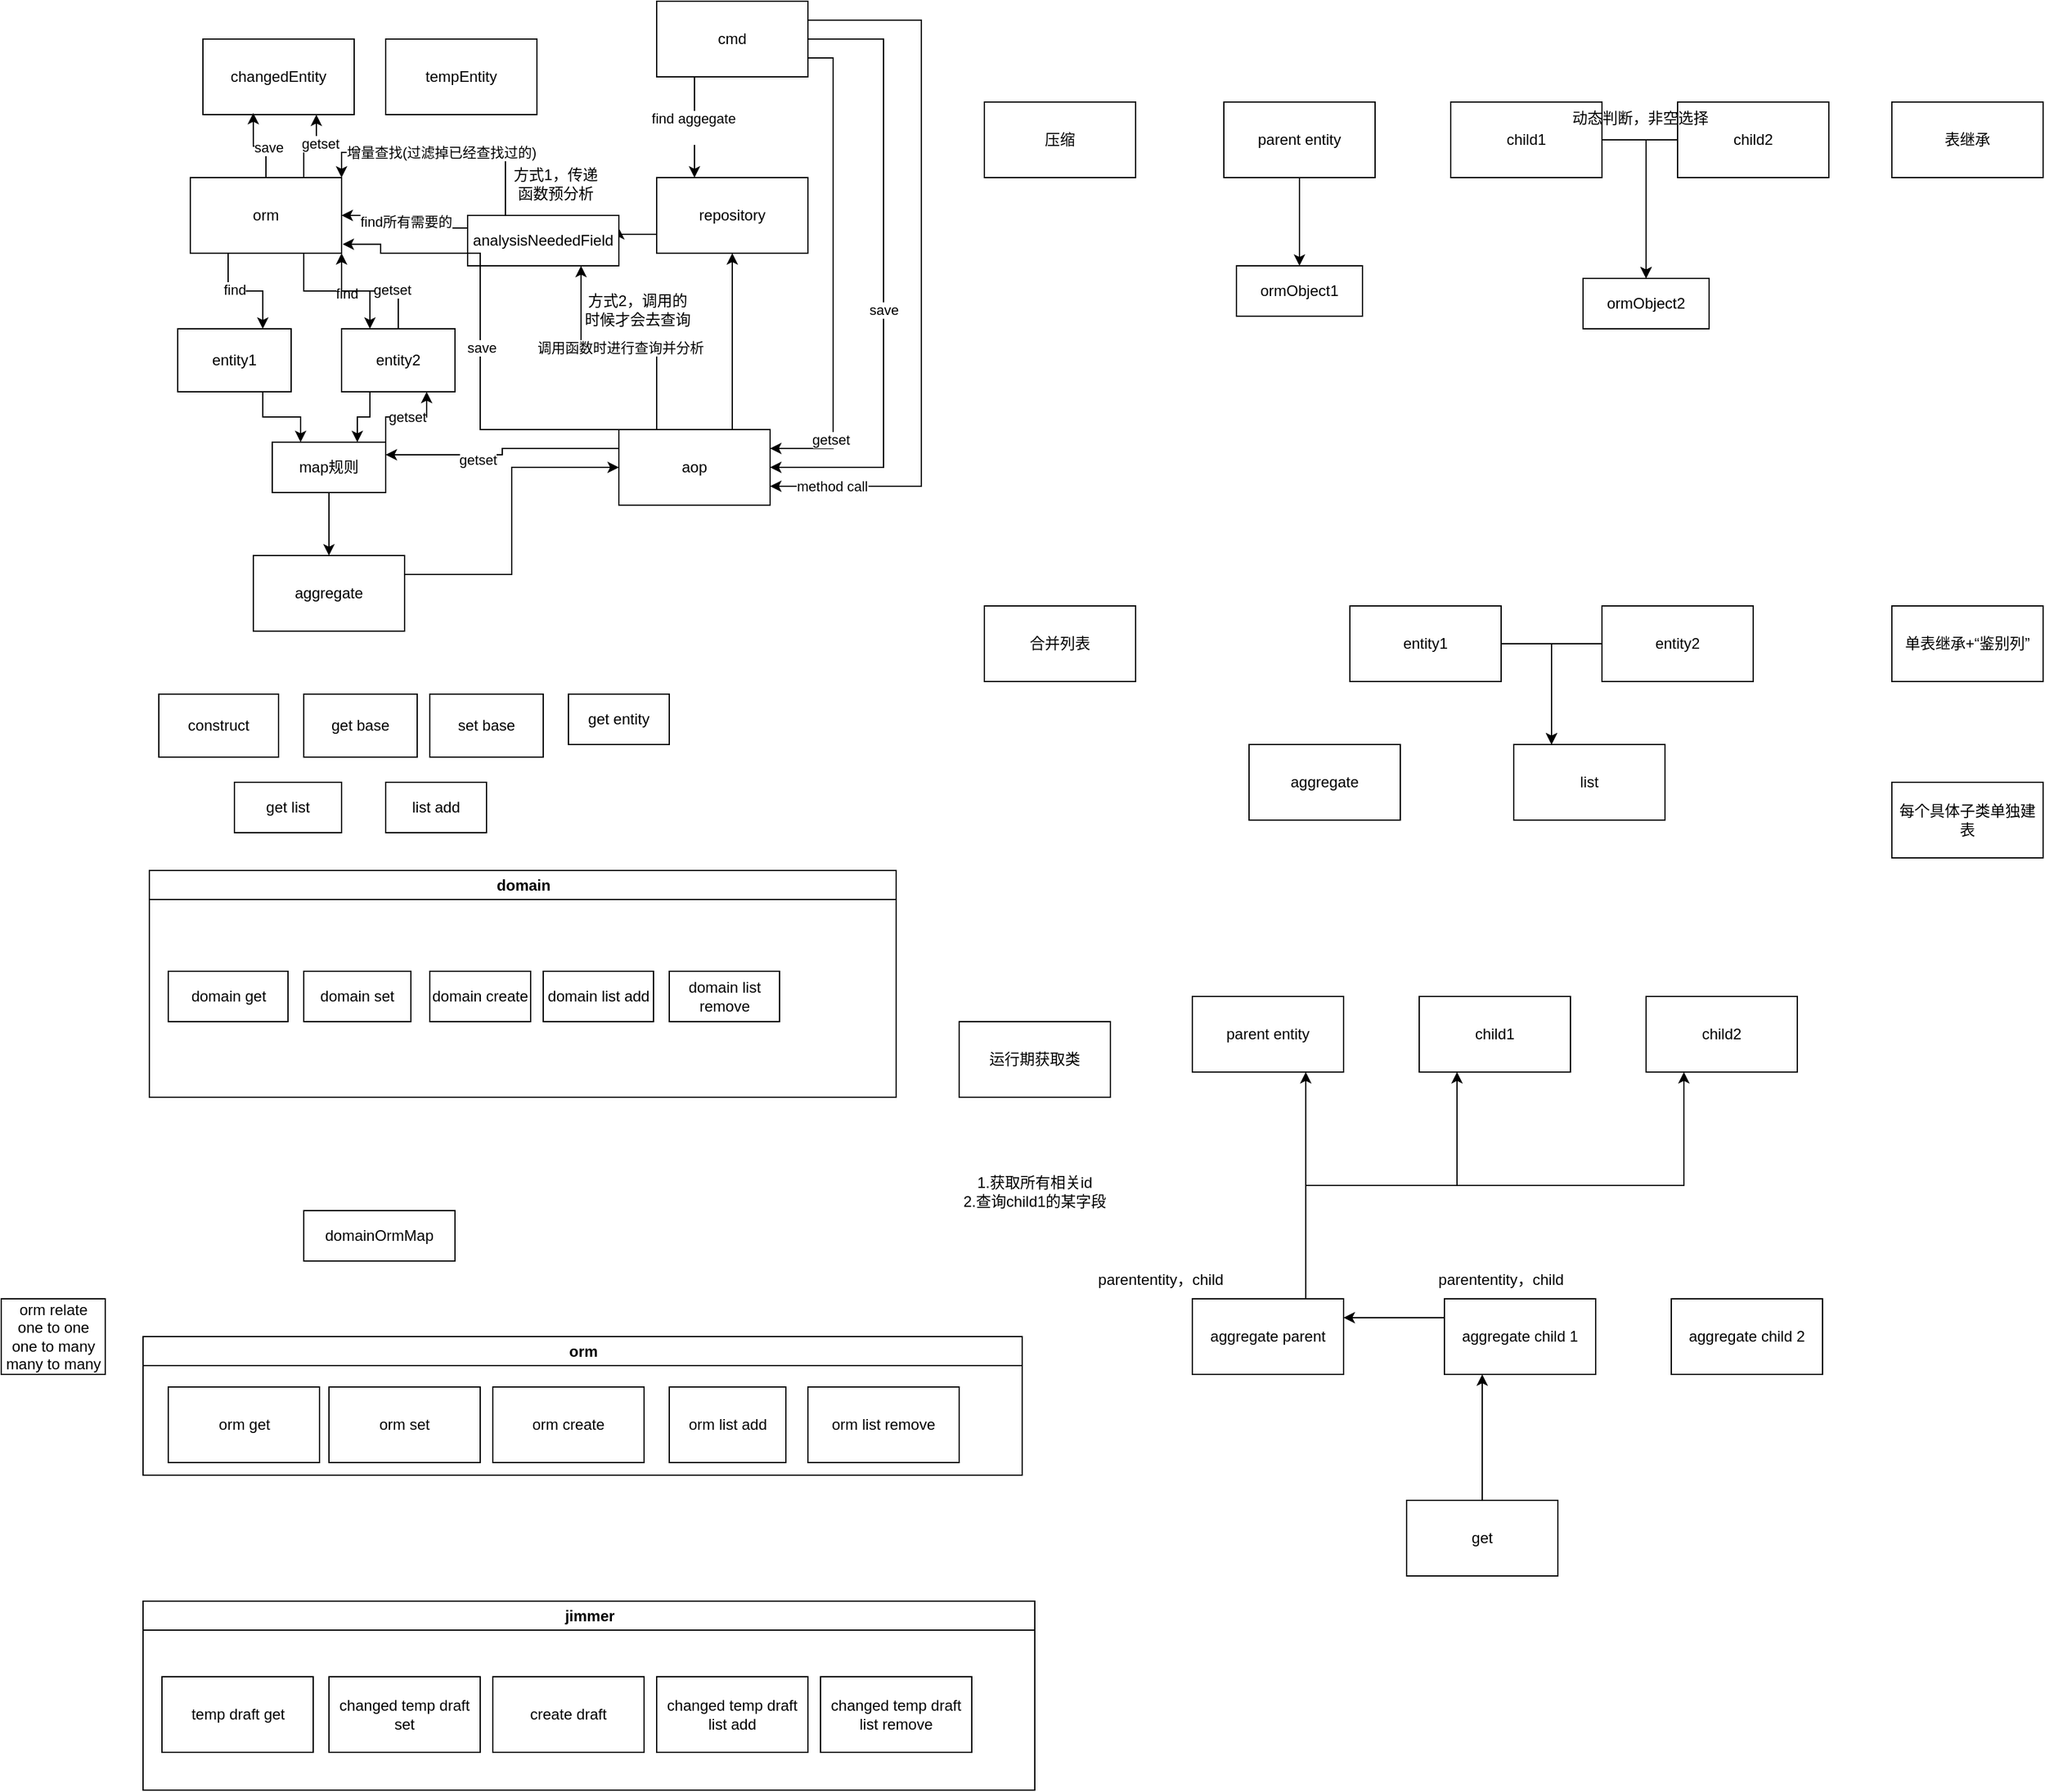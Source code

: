 <mxfile version="24.7.8">
  <diagram name="第 1 页" id="XTwKxFAp_2Ht2jpDPjbG">
    <mxGraphModel dx="4492" dy="635" grid="1" gridSize="10" guides="1" tooltips="1" connect="1" arrows="1" fold="1" page="1" pageScale="1" pageWidth="3300" pageHeight="4681" math="0" shadow="0">
      <root>
        <mxCell id="0" />
        <mxCell id="1" parent="0" />
        <mxCell id="Alu5xl9GDpvNmdIx2iPC-51" style="edgeStyle=orthogonalEdgeStyle;rounded=0;orthogonalLoop=1;jettySize=auto;html=1;exitX=0;exitY=0.75;exitDx=0;exitDy=0;entryX=1;entryY=0.25;entryDx=0;entryDy=0;" parent="1" source="Alu5xl9GDpvNmdIx2iPC-2" target="Alu5xl9GDpvNmdIx2iPC-50" edge="1">
          <mxGeometry relative="1" as="geometry" />
        </mxCell>
        <mxCell id="Alu5xl9GDpvNmdIx2iPC-2" value="repository" style="rounded=0;whiteSpace=wrap;html=1;" parent="1" vertex="1">
          <mxGeometry x="420" y="160" width="120" height="60" as="geometry" />
        </mxCell>
        <mxCell id="Alu5xl9GDpvNmdIx2iPC-16" style="edgeStyle=orthogonalEdgeStyle;rounded=0;orthogonalLoop=1;jettySize=auto;html=1;exitX=0.25;exitY=1;exitDx=0;exitDy=0;entryX=0.75;entryY=0;entryDx=0;entryDy=0;" parent="1" source="Alu5xl9GDpvNmdIx2iPC-8" target="Alu5xl9GDpvNmdIx2iPC-15" edge="1">
          <mxGeometry relative="1" as="geometry" />
        </mxCell>
        <mxCell id="Alu5xl9GDpvNmdIx2iPC-17" value="find" style="edgeLabel;html=1;align=center;verticalAlign=middle;resizable=0;points=[];" parent="Alu5xl9GDpvNmdIx2iPC-16" vertex="1" connectable="0">
          <mxGeometry x="-0.2" y="1" relative="1" as="geometry">
            <mxPoint as="offset" />
          </mxGeometry>
        </mxCell>
        <mxCell id="Alu5xl9GDpvNmdIx2iPC-18" style="edgeStyle=orthogonalEdgeStyle;rounded=0;orthogonalLoop=1;jettySize=auto;html=1;exitX=0.75;exitY=1;exitDx=0;exitDy=0;entryX=0.25;entryY=0;entryDx=0;entryDy=0;" parent="1" source="Alu5xl9GDpvNmdIx2iPC-8" target="Alu5xl9GDpvNmdIx2iPC-14" edge="1">
          <mxGeometry relative="1" as="geometry" />
        </mxCell>
        <mxCell id="Alu5xl9GDpvNmdIx2iPC-19" value="find" style="edgeLabel;html=1;align=center;verticalAlign=middle;resizable=0;points=[];" parent="Alu5xl9GDpvNmdIx2iPC-18" vertex="1" connectable="0">
          <mxGeometry x="0.139" y="-2" relative="1" as="geometry">
            <mxPoint as="offset" />
          </mxGeometry>
        </mxCell>
        <mxCell id="Alu5xl9GDpvNmdIx2iPC-60" style="edgeStyle=orthogonalEdgeStyle;rounded=0;orthogonalLoop=1;jettySize=auto;html=1;exitX=0.75;exitY=0;exitDx=0;exitDy=0;entryX=0.75;entryY=1;entryDx=0;entryDy=0;" parent="1" source="Alu5xl9GDpvNmdIx2iPC-8" target="Alu5xl9GDpvNmdIx2iPC-58" edge="1">
          <mxGeometry relative="1" as="geometry" />
        </mxCell>
        <mxCell id="Alu5xl9GDpvNmdIx2iPC-61" value="getset" style="edgeLabel;html=1;align=center;verticalAlign=middle;resizable=0;points=[];" parent="Alu5xl9GDpvNmdIx2iPC-60" vertex="1" connectable="0">
          <mxGeometry x="0.253" y="-3" relative="1" as="geometry">
            <mxPoint as="offset" />
          </mxGeometry>
        </mxCell>
        <mxCell id="Alu5xl9GDpvNmdIx2iPC-8" value="orm" style="rounded=0;whiteSpace=wrap;html=1;" parent="1" vertex="1">
          <mxGeometry x="50" y="160" width="120" height="60" as="geometry" />
        </mxCell>
        <mxCell id="Alu5xl9GDpvNmdIx2iPC-10" style="edgeStyle=orthogonalEdgeStyle;rounded=0;orthogonalLoop=1;jettySize=auto;html=1;exitX=0.25;exitY=1;exitDx=0;exitDy=0;entryX=0.25;entryY=0;entryDx=0;entryDy=0;" parent="1" source="Alu5xl9GDpvNmdIx2iPC-9" target="Alu5xl9GDpvNmdIx2iPC-2" edge="1">
          <mxGeometry relative="1" as="geometry" />
        </mxCell>
        <mxCell id="Alu5xl9GDpvNmdIx2iPC-11" value="find aggegate&lt;div&gt;&lt;br&gt;&lt;/div&gt;" style="edgeLabel;html=1;align=center;verticalAlign=middle;resizable=0;points=[];" parent="Alu5xl9GDpvNmdIx2iPC-10" vertex="1" connectable="0">
          <mxGeometry y="-1" relative="1" as="geometry">
            <mxPoint as="offset" />
          </mxGeometry>
        </mxCell>
        <mxCell id="Alu5xl9GDpvNmdIx2iPC-32" style="edgeStyle=orthogonalEdgeStyle;rounded=0;orthogonalLoop=1;jettySize=auto;html=1;exitX=1;exitY=0.75;exitDx=0;exitDy=0;entryX=1;entryY=0.25;entryDx=0;entryDy=0;" parent="1" source="Alu5xl9GDpvNmdIx2iPC-9" target="Alu5xl9GDpvNmdIx2iPC-26" edge="1">
          <mxGeometry relative="1" as="geometry" />
        </mxCell>
        <mxCell id="Alu5xl9GDpvNmdIx2iPC-33" value="getset" style="edgeLabel;html=1;align=center;verticalAlign=middle;resizable=0;points=[];" parent="Alu5xl9GDpvNmdIx2iPC-32" vertex="1" connectable="0">
          <mxGeometry x="0.701" y="-2" relative="1" as="geometry">
            <mxPoint as="offset" />
          </mxGeometry>
        </mxCell>
        <mxCell id="Alu5xl9GDpvNmdIx2iPC-47" style="edgeStyle=orthogonalEdgeStyle;rounded=0;orthogonalLoop=1;jettySize=auto;html=1;exitX=1;exitY=0.25;exitDx=0;exitDy=0;entryX=1;entryY=0.75;entryDx=0;entryDy=0;" parent="1" source="Alu5xl9GDpvNmdIx2iPC-9" target="Alu5xl9GDpvNmdIx2iPC-26" edge="1">
          <mxGeometry relative="1" as="geometry">
            <Array as="points">
              <mxPoint x="630" y="35" />
              <mxPoint x="630" y="405" />
            </Array>
          </mxGeometry>
        </mxCell>
        <mxCell id="Alu5xl9GDpvNmdIx2iPC-48" value="method call" style="edgeLabel;html=1;align=center;verticalAlign=middle;resizable=0;points=[];" parent="Alu5xl9GDpvNmdIx2iPC-47" vertex="1" connectable="0">
          <mxGeometry x="0.833" relative="1" as="geometry">
            <mxPoint as="offset" />
          </mxGeometry>
        </mxCell>
        <mxCell id="Alu5xl9GDpvNmdIx2iPC-56" style="edgeStyle=orthogonalEdgeStyle;rounded=0;orthogonalLoop=1;jettySize=auto;html=1;exitX=1;exitY=0.5;exitDx=0;exitDy=0;entryX=1;entryY=0.5;entryDx=0;entryDy=0;" parent="1" source="Alu5xl9GDpvNmdIx2iPC-9" target="Alu5xl9GDpvNmdIx2iPC-26" edge="1">
          <mxGeometry relative="1" as="geometry">
            <Array as="points">
              <mxPoint x="600" y="50" />
              <mxPoint x="600" y="390" />
            </Array>
          </mxGeometry>
        </mxCell>
        <mxCell id="Alu5xl9GDpvNmdIx2iPC-57" value="save" style="edgeLabel;html=1;align=center;verticalAlign=middle;resizable=0;points=[];" parent="Alu5xl9GDpvNmdIx2iPC-56" vertex="1" connectable="0">
          <mxGeometry x="-0.04" relative="1" as="geometry">
            <mxPoint y="40" as="offset" />
          </mxGeometry>
        </mxCell>
        <mxCell id="Alu5xl9GDpvNmdIx2iPC-9" value="cmd" style="rounded=0;whiteSpace=wrap;html=1;" parent="1" vertex="1">
          <mxGeometry x="420" y="20" width="120" height="60" as="geometry" />
        </mxCell>
        <mxCell id="Alu5xl9GDpvNmdIx2iPC-37" style="edgeStyle=orthogonalEdgeStyle;rounded=0;orthogonalLoop=1;jettySize=auto;html=1;exitX=0.25;exitY=1;exitDx=0;exitDy=0;entryX=0.75;entryY=0;entryDx=0;entryDy=0;" parent="1" source="Alu5xl9GDpvNmdIx2iPC-14" target="Alu5xl9GDpvNmdIx2iPC-35" edge="1">
          <mxGeometry relative="1" as="geometry" />
        </mxCell>
        <mxCell id="Alu5xl9GDpvNmdIx2iPC-43" style="edgeStyle=orthogonalEdgeStyle;rounded=0;orthogonalLoop=1;jettySize=auto;html=1;exitX=0.5;exitY=0;exitDx=0;exitDy=0;entryX=1;entryY=1;entryDx=0;entryDy=0;" parent="1" source="Alu5xl9GDpvNmdIx2iPC-14" target="Alu5xl9GDpvNmdIx2iPC-8" edge="1">
          <mxGeometry relative="1" as="geometry" />
        </mxCell>
        <mxCell id="Alu5xl9GDpvNmdIx2iPC-44" value="getset" style="edgeLabel;html=1;align=center;verticalAlign=middle;resizable=0;points=[];" parent="Alu5xl9GDpvNmdIx2iPC-43" vertex="1" connectable="0">
          <mxGeometry x="-0.32" y="-1" relative="1" as="geometry">
            <mxPoint as="offset" />
          </mxGeometry>
        </mxCell>
        <mxCell id="Alu5xl9GDpvNmdIx2iPC-14" value="entity2" style="rounded=0;whiteSpace=wrap;html=1;" parent="1" vertex="1">
          <mxGeometry x="170" y="280" width="90" height="50" as="geometry" />
        </mxCell>
        <mxCell id="Alu5xl9GDpvNmdIx2iPC-36" style="edgeStyle=orthogonalEdgeStyle;rounded=0;orthogonalLoop=1;jettySize=auto;html=1;exitX=0.75;exitY=1;exitDx=0;exitDy=0;entryX=0.25;entryY=0;entryDx=0;entryDy=0;" parent="1" source="Alu5xl9GDpvNmdIx2iPC-15" target="Alu5xl9GDpvNmdIx2iPC-35" edge="1">
          <mxGeometry relative="1" as="geometry" />
        </mxCell>
        <mxCell id="Alu5xl9GDpvNmdIx2iPC-15" value="entity1" style="rounded=0;whiteSpace=wrap;html=1;" parent="1" vertex="1">
          <mxGeometry x="40" y="280" width="90" height="50" as="geometry" />
        </mxCell>
        <mxCell id="Alu5xl9GDpvNmdIx2iPC-30" style="edgeStyle=orthogonalEdgeStyle;rounded=0;orthogonalLoop=1;jettySize=auto;html=1;exitX=1;exitY=0.25;exitDx=0;exitDy=0;entryX=0;entryY=0.5;entryDx=0;entryDy=0;" parent="1" source="Alu5xl9GDpvNmdIx2iPC-21" target="Alu5xl9GDpvNmdIx2iPC-26" edge="1">
          <mxGeometry relative="1" as="geometry" />
        </mxCell>
        <mxCell id="Alu5xl9GDpvNmdIx2iPC-21" value="aggregate" style="rounded=0;whiteSpace=wrap;html=1;" parent="1" vertex="1">
          <mxGeometry x="100" y="460" width="120" height="60" as="geometry" />
        </mxCell>
        <mxCell id="Alu5xl9GDpvNmdIx2iPC-31" style="edgeStyle=orthogonalEdgeStyle;rounded=0;orthogonalLoop=1;jettySize=auto;html=1;exitX=0.75;exitY=0;exitDx=0;exitDy=0;entryX=0.5;entryY=1;entryDx=0;entryDy=0;" parent="1" source="Alu5xl9GDpvNmdIx2iPC-26" target="Alu5xl9GDpvNmdIx2iPC-2" edge="1">
          <mxGeometry relative="1" as="geometry" />
        </mxCell>
        <mxCell id="Alu5xl9GDpvNmdIx2iPC-39" style="edgeStyle=orthogonalEdgeStyle;rounded=0;orthogonalLoop=1;jettySize=auto;html=1;exitX=0;exitY=0.25;exitDx=0;exitDy=0;entryX=1;entryY=0.25;entryDx=0;entryDy=0;" parent="1" source="Alu5xl9GDpvNmdIx2iPC-26" target="Alu5xl9GDpvNmdIx2iPC-35" edge="1">
          <mxGeometry relative="1" as="geometry" />
        </mxCell>
        <mxCell id="Alu5xl9GDpvNmdIx2iPC-41" value="getset" style="edgeLabel;html=1;align=center;verticalAlign=middle;resizable=0;points=[];" parent="Alu5xl9GDpvNmdIx2iPC-39" vertex="1" connectable="0">
          <mxGeometry x="0.237" y="4" relative="1" as="geometry">
            <mxPoint as="offset" />
          </mxGeometry>
        </mxCell>
        <mxCell id="Alu5xl9GDpvNmdIx2iPC-53" style="edgeStyle=orthogonalEdgeStyle;rounded=0;orthogonalLoop=1;jettySize=auto;html=1;exitX=0.25;exitY=0;exitDx=0;exitDy=0;entryX=0.75;entryY=1;entryDx=0;entryDy=0;" parent="1" source="Alu5xl9GDpvNmdIx2iPC-26" target="Alu5xl9GDpvNmdIx2iPC-50" edge="1">
          <mxGeometry relative="1" as="geometry" />
        </mxCell>
        <mxCell id="Alu5xl9GDpvNmdIx2iPC-54" value="调用函数时进行查询并分析" style="edgeLabel;html=1;align=center;verticalAlign=middle;resizable=0;points=[];" parent="Alu5xl9GDpvNmdIx2iPC-53" vertex="1" connectable="0">
          <mxGeometry x="-0.009" relative="1" as="geometry">
            <mxPoint as="offset" />
          </mxGeometry>
        </mxCell>
        <mxCell id="Alu5xl9GDpvNmdIx2iPC-26" value="aop" style="rounded=0;whiteSpace=wrap;html=1;" parent="1" vertex="1">
          <mxGeometry x="390" y="360" width="120" height="60" as="geometry" />
        </mxCell>
        <mxCell id="Alu5xl9GDpvNmdIx2iPC-38" style="edgeStyle=orthogonalEdgeStyle;rounded=0;orthogonalLoop=1;jettySize=auto;html=1;exitX=0.5;exitY=1;exitDx=0;exitDy=0;entryX=0.5;entryY=0;entryDx=0;entryDy=0;" parent="1" source="Alu5xl9GDpvNmdIx2iPC-35" target="Alu5xl9GDpvNmdIx2iPC-21" edge="1">
          <mxGeometry relative="1" as="geometry" />
        </mxCell>
        <mxCell id="Alu5xl9GDpvNmdIx2iPC-40" style="edgeStyle=orthogonalEdgeStyle;rounded=0;orthogonalLoop=1;jettySize=auto;html=1;exitX=1;exitY=0;exitDx=0;exitDy=0;entryX=0.75;entryY=1;entryDx=0;entryDy=0;" parent="1" source="Alu5xl9GDpvNmdIx2iPC-35" target="Alu5xl9GDpvNmdIx2iPC-14" edge="1">
          <mxGeometry relative="1" as="geometry" />
        </mxCell>
        <mxCell id="Alu5xl9GDpvNmdIx2iPC-42" value="getset" style="edgeLabel;html=1;align=center;verticalAlign=middle;resizable=0;points=[];" parent="Alu5xl9GDpvNmdIx2iPC-40" vertex="1" connectable="0">
          <mxGeometry x="0.011" relative="1" as="geometry">
            <mxPoint as="offset" />
          </mxGeometry>
        </mxCell>
        <mxCell id="Alu5xl9GDpvNmdIx2iPC-35" value="map规则" style="rounded=0;whiteSpace=wrap;html=1;" parent="1" vertex="1">
          <mxGeometry x="115" y="370" width="90" height="40" as="geometry" />
        </mxCell>
        <mxCell id="Alu5xl9GDpvNmdIx2iPC-45" value="方式1，传递函数预分析" style="text;html=1;align=center;verticalAlign=middle;whiteSpace=wrap;rounded=0;" parent="1" vertex="1">
          <mxGeometry x="300" y="150" width="80" height="30" as="geometry" />
        </mxCell>
        <mxCell id="Alu5xl9GDpvNmdIx2iPC-52" style="edgeStyle=orthogonalEdgeStyle;rounded=0;orthogonalLoop=1;jettySize=auto;html=1;exitX=0;exitY=0.25;exitDx=0;exitDy=0;entryX=1;entryY=0.5;entryDx=0;entryDy=0;" parent="1" source="Alu5xl9GDpvNmdIx2iPC-50" target="Alu5xl9GDpvNmdIx2iPC-8" edge="1">
          <mxGeometry relative="1" as="geometry" />
        </mxCell>
        <mxCell id="Alu5xl9GDpvNmdIx2iPC-65" value="find所有需要的" style="edgeLabel;html=1;align=center;verticalAlign=middle;resizable=0;points=[];" parent="Alu5xl9GDpvNmdIx2iPC-52" vertex="1" connectable="0">
          <mxGeometry x="0.013" y="-1" relative="1" as="geometry">
            <mxPoint as="offset" />
          </mxGeometry>
        </mxCell>
        <mxCell id="Alu5xl9GDpvNmdIx2iPC-66" style="edgeStyle=orthogonalEdgeStyle;rounded=0;orthogonalLoop=1;jettySize=auto;html=1;exitX=0.25;exitY=0;exitDx=0;exitDy=0;entryX=1;entryY=0;entryDx=0;entryDy=0;" parent="1" source="Alu5xl9GDpvNmdIx2iPC-50" target="Alu5xl9GDpvNmdIx2iPC-8" edge="1">
          <mxGeometry relative="1" as="geometry" />
        </mxCell>
        <mxCell id="Alu5xl9GDpvNmdIx2iPC-67" value="增量查找(过滤掉已经查找过的)" style="edgeLabel;html=1;align=center;verticalAlign=middle;resizable=0;points=[];" parent="Alu5xl9GDpvNmdIx2iPC-66" vertex="1" connectable="0">
          <mxGeometry x="0.017" relative="1" as="geometry">
            <mxPoint as="offset" />
          </mxGeometry>
        </mxCell>
        <mxCell id="Alu5xl9GDpvNmdIx2iPC-50" value="analysisNeededField" style="rounded=0;whiteSpace=wrap;html=1;" parent="1" vertex="1">
          <mxGeometry x="270" y="190" width="120" height="40" as="geometry" />
        </mxCell>
        <mxCell id="Alu5xl9GDpvNmdIx2iPC-55" value="方式2，调用的时候才会去查询" style="text;html=1;align=center;verticalAlign=middle;whiteSpace=wrap;rounded=0;" parent="1" vertex="1">
          <mxGeometry x="360" y="250" width="90" height="30" as="geometry" />
        </mxCell>
        <mxCell id="Alu5xl9GDpvNmdIx2iPC-58" value="changedEntity" style="rounded=0;whiteSpace=wrap;html=1;" parent="1" vertex="1">
          <mxGeometry x="60" y="50" width="120" height="60" as="geometry" />
        </mxCell>
        <mxCell id="Alu5xl9GDpvNmdIx2iPC-62" style="edgeStyle=orthogonalEdgeStyle;rounded=0;orthogonalLoop=1;jettySize=auto;html=1;exitX=0;exitY=0;exitDx=0;exitDy=0;entryX=1.007;entryY=0.881;entryDx=0;entryDy=0;entryPerimeter=0;" parent="1" source="Alu5xl9GDpvNmdIx2iPC-26" target="Alu5xl9GDpvNmdIx2iPC-8" edge="1">
          <mxGeometry relative="1" as="geometry">
            <Array as="points">
              <mxPoint x="280" y="360" />
              <mxPoint x="280" y="220" />
              <mxPoint x="201" y="220" />
            </Array>
          </mxGeometry>
        </mxCell>
        <mxCell id="Alu5xl9GDpvNmdIx2iPC-68" value="save" style="edgeLabel;html=1;align=center;verticalAlign=middle;resizable=0;points=[];" parent="Alu5xl9GDpvNmdIx2iPC-62" vertex="1" connectable="0">
          <mxGeometry x="-0.043" y="-1" relative="1" as="geometry">
            <mxPoint as="offset" />
          </mxGeometry>
        </mxCell>
        <mxCell id="Alu5xl9GDpvNmdIx2iPC-63" style="edgeStyle=orthogonalEdgeStyle;rounded=0;orthogonalLoop=1;jettySize=auto;html=1;exitX=0.5;exitY=0;exitDx=0;exitDy=0;entryX=0.333;entryY=0.978;entryDx=0;entryDy=0;entryPerimeter=0;" parent="1" source="Alu5xl9GDpvNmdIx2iPC-8" target="Alu5xl9GDpvNmdIx2iPC-58" edge="1">
          <mxGeometry relative="1" as="geometry" />
        </mxCell>
        <mxCell id="Alu5xl9GDpvNmdIx2iPC-64" value="save" style="edgeLabel;html=1;align=center;verticalAlign=middle;resizable=0;points=[];" parent="Alu5xl9GDpvNmdIx2iPC-63" vertex="1" connectable="0">
          <mxGeometry x="-0.223" y="-2" relative="1" as="geometry">
            <mxPoint as="offset" />
          </mxGeometry>
        </mxCell>
        <mxCell id="Alu5xl9GDpvNmdIx2iPC-69" value="tempEntity" style="rounded=0;whiteSpace=wrap;html=1;" parent="1" vertex="1">
          <mxGeometry x="205" y="50" width="120" height="60" as="geometry" />
        </mxCell>
        <mxCell id="Alu5xl9GDpvNmdIx2iPC-70" value="aggregate" style="rounded=0;whiteSpace=wrap;html=1;" parent="1" vertex="1">
          <mxGeometry x="890" y="610" width="120" height="60" as="geometry" />
        </mxCell>
        <mxCell id="c_RxVuTjA5YSDgOJ-YrA-5" style="edgeStyle=orthogonalEdgeStyle;rounded=0;orthogonalLoop=1;jettySize=auto;html=1;exitX=0.5;exitY=1;exitDx=0;exitDy=0;" parent="1" source="Alu5xl9GDpvNmdIx2iPC-71" target="Alu5xl9GDpvNmdIx2iPC-80" edge="1">
          <mxGeometry relative="1" as="geometry" />
        </mxCell>
        <mxCell id="Alu5xl9GDpvNmdIx2iPC-71" value="parent entity" style="rounded=0;whiteSpace=wrap;html=1;" parent="1" vertex="1">
          <mxGeometry x="870" y="100" width="120" height="60" as="geometry" />
        </mxCell>
        <mxCell id="c_RxVuTjA5YSDgOJ-YrA-7" style="edgeStyle=orthogonalEdgeStyle;rounded=0;orthogonalLoop=1;jettySize=auto;html=1;exitX=1;exitY=0.5;exitDx=0;exitDy=0;entryX=0.5;entryY=0;entryDx=0;entryDy=0;" parent="1" source="Alu5xl9GDpvNmdIx2iPC-72" target="c_RxVuTjA5YSDgOJ-YrA-4" edge="1">
          <mxGeometry relative="1" as="geometry" />
        </mxCell>
        <mxCell id="Alu5xl9GDpvNmdIx2iPC-72" value="child1" style="rounded=0;whiteSpace=wrap;html=1;" parent="1" vertex="1">
          <mxGeometry x="1050" y="100" width="120" height="60" as="geometry" />
        </mxCell>
        <mxCell id="c_RxVuTjA5YSDgOJ-YrA-8" style="edgeStyle=orthogonalEdgeStyle;rounded=0;orthogonalLoop=1;jettySize=auto;html=1;exitX=0;exitY=0.5;exitDx=0;exitDy=0;entryX=0.5;entryY=0;entryDx=0;entryDy=0;" parent="1" source="Alu5xl9GDpvNmdIx2iPC-73" target="c_RxVuTjA5YSDgOJ-YrA-4" edge="1">
          <mxGeometry relative="1" as="geometry" />
        </mxCell>
        <mxCell id="Alu5xl9GDpvNmdIx2iPC-73" value="child2" style="rounded=0;whiteSpace=wrap;html=1;" parent="1" vertex="1">
          <mxGeometry x="1230" y="100" width="120" height="60" as="geometry" />
        </mxCell>
        <mxCell id="Alu5xl9GDpvNmdIx2iPC-74" value="list" style="rounded=0;whiteSpace=wrap;html=1;" parent="1" vertex="1">
          <mxGeometry x="1100" y="610" width="120" height="60" as="geometry" />
        </mxCell>
        <mxCell id="Alu5xl9GDpvNmdIx2iPC-78" style="edgeStyle=orthogonalEdgeStyle;rounded=0;orthogonalLoop=1;jettySize=auto;html=1;exitX=1;exitY=0.5;exitDx=0;exitDy=0;entryX=0.25;entryY=0;entryDx=0;entryDy=0;" parent="1" source="Alu5xl9GDpvNmdIx2iPC-76" target="Alu5xl9GDpvNmdIx2iPC-74" edge="1">
          <mxGeometry relative="1" as="geometry" />
        </mxCell>
        <mxCell id="Alu5xl9GDpvNmdIx2iPC-76" value="entity1" style="rounded=0;whiteSpace=wrap;html=1;" parent="1" vertex="1">
          <mxGeometry x="970" y="500" width="120" height="60" as="geometry" />
        </mxCell>
        <mxCell id="Alu5xl9GDpvNmdIx2iPC-79" style="edgeStyle=orthogonalEdgeStyle;rounded=0;orthogonalLoop=1;jettySize=auto;html=1;exitX=0;exitY=0.5;exitDx=0;exitDy=0;entryX=0.25;entryY=0;entryDx=0;entryDy=0;" parent="1" source="Alu5xl9GDpvNmdIx2iPC-77" target="Alu5xl9GDpvNmdIx2iPC-74" edge="1">
          <mxGeometry relative="1" as="geometry" />
        </mxCell>
        <mxCell id="Alu5xl9GDpvNmdIx2iPC-77" value="entity2" style="rounded=0;whiteSpace=wrap;html=1;" parent="1" vertex="1">
          <mxGeometry x="1170" y="500" width="120" height="60" as="geometry" />
        </mxCell>
        <mxCell id="Alu5xl9GDpvNmdIx2iPC-80" value="ormObject1" style="rounded=0;whiteSpace=wrap;html=1;" parent="1" vertex="1">
          <mxGeometry x="880" y="230" width="100" height="40" as="geometry" />
        </mxCell>
        <mxCell id="Alu5xl9GDpvNmdIx2iPC-81" value="压缩" style="rounded=0;whiteSpace=wrap;html=1;" parent="1" vertex="1">
          <mxGeometry x="680" y="100" width="120" height="60" as="geometry" />
        </mxCell>
        <mxCell id="Alu5xl9GDpvNmdIx2iPC-82" value="合并列表" style="rounded=0;whiteSpace=wrap;html=1;" parent="1" vertex="1">
          <mxGeometry x="680" y="500" width="120" height="60" as="geometry" />
        </mxCell>
        <mxCell id="Alu5xl9GDpvNmdIx2iPC-83" value="运行期获取类" style="rounded=0;whiteSpace=wrap;html=1;" parent="1" vertex="1">
          <mxGeometry x="660" y="830" width="120" height="60" as="geometry" />
        </mxCell>
        <mxCell id="Alu5xl9GDpvNmdIx2iPC-85" value="parent entity" style="rounded=0;whiteSpace=wrap;html=1;" parent="1" vertex="1">
          <mxGeometry x="845" y="810" width="120" height="60" as="geometry" />
        </mxCell>
        <mxCell id="Alu5xl9GDpvNmdIx2iPC-86" value="child1" style="rounded=0;whiteSpace=wrap;html=1;" parent="1" vertex="1">
          <mxGeometry x="1025" y="810" width="120" height="60" as="geometry" />
        </mxCell>
        <mxCell id="Alu5xl9GDpvNmdIx2iPC-87" value="child2" style="rounded=0;whiteSpace=wrap;html=1;" parent="1" vertex="1">
          <mxGeometry x="1205" y="810" width="120" height="60" as="geometry" />
        </mxCell>
        <mxCell id="Alu5xl9GDpvNmdIx2iPC-94" style="edgeStyle=orthogonalEdgeStyle;rounded=0;orthogonalLoop=1;jettySize=auto;html=1;exitX=0.75;exitY=0;exitDx=0;exitDy=0;entryX=0.75;entryY=1;entryDx=0;entryDy=0;" parent="1" source="Alu5xl9GDpvNmdIx2iPC-88" target="Alu5xl9GDpvNmdIx2iPC-85" edge="1">
          <mxGeometry relative="1" as="geometry" />
        </mxCell>
        <mxCell id="Alu5xl9GDpvNmdIx2iPC-97" style="edgeStyle=orthogonalEdgeStyle;rounded=0;orthogonalLoop=1;jettySize=auto;html=1;exitX=0.75;exitY=0;exitDx=0;exitDy=0;entryX=0.25;entryY=1;entryDx=0;entryDy=0;" parent="1" source="Alu5xl9GDpvNmdIx2iPC-88" target="Alu5xl9GDpvNmdIx2iPC-86" edge="1">
          <mxGeometry relative="1" as="geometry" />
        </mxCell>
        <mxCell id="Alu5xl9GDpvNmdIx2iPC-98" style="edgeStyle=orthogonalEdgeStyle;rounded=0;orthogonalLoop=1;jettySize=auto;html=1;exitX=0.75;exitY=0;exitDx=0;exitDy=0;entryX=0.25;entryY=1;entryDx=0;entryDy=0;" parent="1" source="Alu5xl9GDpvNmdIx2iPC-88" target="Alu5xl9GDpvNmdIx2iPC-87" edge="1">
          <mxGeometry relative="1" as="geometry" />
        </mxCell>
        <mxCell id="Alu5xl9GDpvNmdIx2iPC-88" value="aggregate parent" style="rounded=0;whiteSpace=wrap;html=1;" parent="1" vertex="1">
          <mxGeometry x="845" y="1050" width="120" height="60" as="geometry" />
        </mxCell>
        <mxCell id="Alu5xl9GDpvNmdIx2iPC-95" style="edgeStyle=orthogonalEdgeStyle;rounded=0;orthogonalLoop=1;jettySize=auto;html=1;exitX=0;exitY=0.25;exitDx=0;exitDy=0;entryX=1;entryY=0.25;entryDx=0;entryDy=0;" parent="1" source="Alu5xl9GDpvNmdIx2iPC-89" target="Alu5xl9GDpvNmdIx2iPC-88" edge="1">
          <mxGeometry relative="1" as="geometry" />
        </mxCell>
        <mxCell id="Alu5xl9GDpvNmdIx2iPC-89" value="aggregate child 1" style="rounded=0;whiteSpace=wrap;html=1;" parent="1" vertex="1">
          <mxGeometry x="1045" y="1050" width="120" height="60" as="geometry" />
        </mxCell>
        <mxCell id="Alu5xl9GDpvNmdIx2iPC-90" value="aggregate child 2" style="rounded=0;whiteSpace=wrap;html=1;" parent="1" vertex="1">
          <mxGeometry x="1225" y="1050" width="120" height="60" as="geometry" />
        </mxCell>
        <mxCell id="Alu5xl9GDpvNmdIx2iPC-92" style="edgeStyle=orthogonalEdgeStyle;rounded=0;orthogonalLoop=1;jettySize=auto;html=1;exitX=0.5;exitY=0;exitDx=0;exitDy=0;entryX=0.25;entryY=1;entryDx=0;entryDy=0;" parent="1" source="Alu5xl9GDpvNmdIx2iPC-91" target="Alu5xl9GDpvNmdIx2iPC-89" edge="1">
          <mxGeometry relative="1" as="geometry" />
        </mxCell>
        <mxCell id="Alu5xl9GDpvNmdIx2iPC-91" value="get" style="rounded=0;whiteSpace=wrap;html=1;" parent="1" vertex="1">
          <mxGeometry x="1015" y="1210" width="120" height="60" as="geometry" />
        </mxCell>
        <mxCell id="Alu5xl9GDpvNmdIx2iPC-93" value="parententity，child" style="text;html=1;align=center;verticalAlign=middle;whiteSpace=wrap;rounded=0;" parent="1" vertex="1">
          <mxGeometry x="715" y="1020" width="210" height="30" as="geometry" />
        </mxCell>
        <mxCell id="Alu5xl9GDpvNmdIx2iPC-99" value="1.获取所有相关id&lt;div&gt;2.查询child1的某字段&lt;/div&gt;" style="text;html=1;align=center;verticalAlign=middle;whiteSpace=wrap;rounded=0;" parent="1" vertex="1">
          <mxGeometry x="605" y="910" width="230" height="110" as="geometry" />
        </mxCell>
        <mxCell id="Alu5xl9GDpvNmdIx2iPC-100" value="parententity，child" style="text;html=1;align=center;verticalAlign=middle;whiteSpace=wrap;rounded=0;" parent="1" vertex="1">
          <mxGeometry x="1025" y="1020" width="130" height="30" as="geometry" />
        </mxCell>
        <mxCell id="c_RxVuTjA5YSDgOJ-YrA-1" value="表继承" style="rounded=0;whiteSpace=wrap;html=1;" parent="1" vertex="1">
          <mxGeometry x="1400" y="100" width="120" height="60" as="geometry" />
        </mxCell>
        <mxCell id="c_RxVuTjA5YSDgOJ-YrA-2" value="&lt;div data-lark-html-role=&quot;root&quot;&gt;&lt;span class=&quot;universal-card-text&quot;&gt;单表继承+&lt;/span&gt;&lt;span style=&quot;background-color: initial;&quot;&gt;“鉴别列”&lt;/span&gt;&lt;/div&gt;" style="rounded=0;whiteSpace=wrap;html=1;" parent="1" vertex="1">
          <mxGeometry x="1400" y="500" width="120" height="60" as="geometry" />
        </mxCell>
        <mxCell id="c_RxVuTjA5YSDgOJ-YrA-3" value="&lt;div data-lark-html-role=&quot;root&quot;&gt;&lt;span class=&quot;universal-card-text&quot;&gt;每个具体子类单独建表&lt;/span&gt;&lt;/div&gt;" style="rounded=0;whiteSpace=wrap;html=1;" parent="1" vertex="1">
          <mxGeometry x="1400" y="640" width="120" height="60" as="geometry" />
        </mxCell>
        <mxCell id="c_RxVuTjA5YSDgOJ-YrA-4" value="ormObject2" style="rounded=0;whiteSpace=wrap;html=1;" parent="1" vertex="1">
          <mxGeometry x="1155" y="240" width="100" height="40" as="geometry" />
        </mxCell>
        <mxCell id="c_RxVuTjA5YSDgOJ-YrA-9" value="动态判断，非空选择" style="text;html=1;align=center;verticalAlign=middle;resizable=0;points=[];autosize=1;strokeColor=none;fillColor=none;" parent="1" vertex="1">
          <mxGeometry x="1135" y="98" width="130" height="30" as="geometry" />
        </mxCell>
        <mxCell id="OivCTFusflsnZYE-OFXO-4" value="construct" style="rounded=0;whiteSpace=wrap;html=1;" vertex="1" parent="1">
          <mxGeometry x="25" y="570" width="95" height="50" as="geometry" />
        </mxCell>
        <mxCell id="OivCTFusflsnZYE-OFXO-5" value="get base" style="rounded=0;whiteSpace=wrap;html=1;" vertex="1" parent="1">
          <mxGeometry x="140" y="570" width="90" height="50" as="geometry" />
        </mxCell>
        <mxCell id="OivCTFusflsnZYE-OFXO-6" value="set base" style="rounded=0;whiteSpace=wrap;html=1;" vertex="1" parent="1">
          <mxGeometry x="240" y="570" width="90" height="50" as="geometry" />
        </mxCell>
        <mxCell id="OivCTFusflsnZYE-OFXO-16" value="list add" style="rounded=0;whiteSpace=wrap;html=1;" vertex="1" parent="1">
          <mxGeometry x="205" y="640" width="80" height="40" as="geometry" />
        </mxCell>
        <mxCell id="OivCTFusflsnZYE-OFXO-17" value="get list" style="rounded=0;whiteSpace=wrap;html=1;" vertex="1" parent="1">
          <mxGeometry x="85" y="640" width="85" height="40" as="geometry" />
        </mxCell>
        <mxCell id="OivCTFusflsnZYE-OFXO-18" value="get entity" style="rounded=0;whiteSpace=wrap;html=1;" vertex="1" parent="1">
          <mxGeometry x="350" y="570" width="80" height="40" as="geometry" />
        </mxCell>
        <mxCell id="OivCTFusflsnZYE-OFXO-19" value="domain" style="swimlane;whiteSpace=wrap;html=1;" vertex="1" parent="1">
          <mxGeometry x="17.5" y="710" width="592.5" height="180" as="geometry" />
        </mxCell>
        <mxCell id="OivCTFusflsnZYE-OFXO-20" value="domain get" style="whiteSpace=wrap;html=1;" vertex="1" parent="OivCTFusflsnZYE-OFXO-19">
          <mxGeometry x="15" y="80" width="95" height="40" as="geometry" />
        </mxCell>
        <mxCell id="OivCTFusflsnZYE-OFXO-21" value="domain set" style="whiteSpace=wrap;html=1;" vertex="1" parent="OivCTFusflsnZYE-OFXO-19">
          <mxGeometry x="122.5" y="80" width="85" height="40" as="geometry" />
        </mxCell>
        <mxCell id="OivCTFusflsnZYE-OFXO-22" value="domain create" style="rounded=0;whiteSpace=wrap;html=1;" vertex="1" parent="OivCTFusflsnZYE-OFXO-19">
          <mxGeometry x="222.5" y="80" width="80" height="40" as="geometry" />
        </mxCell>
        <mxCell id="OivCTFusflsnZYE-OFXO-30" value="domain list add" style="rounded=0;whiteSpace=wrap;html=1;" vertex="1" parent="OivCTFusflsnZYE-OFXO-19">
          <mxGeometry x="312.5" y="80" width="87.5" height="40" as="geometry" />
        </mxCell>
        <mxCell id="OivCTFusflsnZYE-OFXO-36" value="domain list remove" style="rounded=0;whiteSpace=wrap;html=1;" vertex="1" parent="OivCTFusflsnZYE-OFXO-19">
          <mxGeometry x="412.5" y="80" width="87.5" height="40" as="geometry" />
        </mxCell>
        <mxCell id="OivCTFusflsnZYE-OFXO-23" value="orm" style="swimlane;whiteSpace=wrap;html=1;" vertex="1" parent="1">
          <mxGeometry x="12.5" y="1080" width="697.5" height="110" as="geometry" />
        </mxCell>
        <mxCell id="OivCTFusflsnZYE-OFXO-24" value="orm get" style="rounded=0;whiteSpace=wrap;html=1;" vertex="1" parent="OivCTFusflsnZYE-OFXO-23">
          <mxGeometry x="20" y="40" width="120" height="60" as="geometry" />
        </mxCell>
        <mxCell id="OivCTFusflsnZYE-OFXO-25" value="orm set" style="rounded=0;whiteSpace=wrap;html=1;" vertex="1" parent="OivCTFusflsnZYE-OFXO-23">
          <mxGeometry x="147.5" y="40" width="120" height="60" as="geometry" />
        </mxCell>
        <mxCell id="OivCTFusflsnZYE-OFXO-27" value="orm create" style="rounded=0;whiteSpace=wrap;html=1;" vertex="1" parent="OivCTFusflsnZYE-OFXO-23">
          <mxGeometry x="277.5" y="40" width="120" height="60" as="geometry" />
        </mxCell>
        <mxCell id="OivCTFusflsnZYE-OFXO-40" value="orm list add" style="rounded=0;whiteSpace=wrap;html=1;" vertex="1" parent="OivCTFusflsnZYE-OFXO-23">
          <mxGeometry x="417.5" y="40" width="92.5" height="60" as="geometry" />
        </mxCell>
        <mxCell id="OivCTFusflsnZYE-OFXO-41" value="orm list remove" style="rounded=0;whiteSpace=wrap;html=1;" vertex="1" parent="OivCTFusflsnZYE-OFXO-23">
          <mxGeometry x="527.5" y="40" width="120" height="60" as="geometry" />
        </mxCell>
        <mxCell id="OivCTFusflsnZYE-OFXO-28" value="domainOrmMap" style="rounded=0;whiteSpace=wrap;html=1;" vertex="1" parent="1">
          <mxGeometry x="140" y="980" width="120" height="40" as="geometry" />
        </mxCell>
        <mxCell id="OivCTFusflsnZYE-OFXO-32" value="jimmer" style="swimlane;whiteSpace=wrap;html=1;" vertex="1" parent="1">
          <mxGeometry x="12.5" y="1290" width="707.5" height="150" as="geometry" />
        </mxCell>
        <mxCell id="OivCTFusflsnZYE-OFXO-33" value="temp draft get" style="rounded=0;whiteSpace=wrap;html=1;" vertex="1" parent="OivCTFusflsnZYE-OFXO-32">
          <mxGeometry x="15" y="60" width="120" height="60" as="geometry" />
        </mxCell>
        <mxCell id="OivCTFusflsnZYE-OFXO-34" value="changed temp draft set" style="rounded=0;whiteSpace=wrap;html=1;" vertex="1" parent="OivCTFusflsnZYE-OFXO-32">
          <mxGeometry x="147.5" y="60" width="120" height="60" as="geometry" />
        </mxCell>
        <mxCell id="OivCTFusflsnZYE-OFXO-35" value="create draft" style="rounded=0;whiteSpace=wrap;html=1;" vertex="1" parent="OivCTFusflsnZYE-OFXO-32">
          <mxGeometry x="277.5" y="60" width="120" height="60" as="geometry" />
        </mxCell>
        <mxCell id="OivCTFusflsnZYE-OFXO-37" value="changed temp draft list add" style="rounded=0;whiteSpace=wrap;html=1;" vertex="1" parent="OivCTFusflsnZYE-OFXO-32">
          <mxGeometry x="407.5" y="60" width="120" height="60" as="geometry" />
        </mxCell>
        <mxCell id="OivCTFusflsnZYE-OFXO-38" value="changed temp draft list remove" style="rounded=0;whiteSpace=wrap;html=1;" vertex="1" parent="OivCTFusflsnZYE-OFXO-32">
          <mxGeometry x="537.5" y="60" width="120" height="60" as="geometry" />
        </mxCell>
        <mxCell id="OivCTFusflsnZYE-OFXO-31" value="orm relate&lt;div&gt;one to one&lt;/div&gt;&lt;div&gt;one to many&lt;/div&gt;&lt;div&gt;many to many&lt;/div&gt;" style="rounded=0;whiteSpace=wrap;html=1;" vertex="1" parent="1">
          <mxGeometry x="-100" y="1050" width="82.5" height="60" as="geometry" />
        </mxCell>
      </root>
    </mxGraphModel>
  </diagram>
</mxfile>
